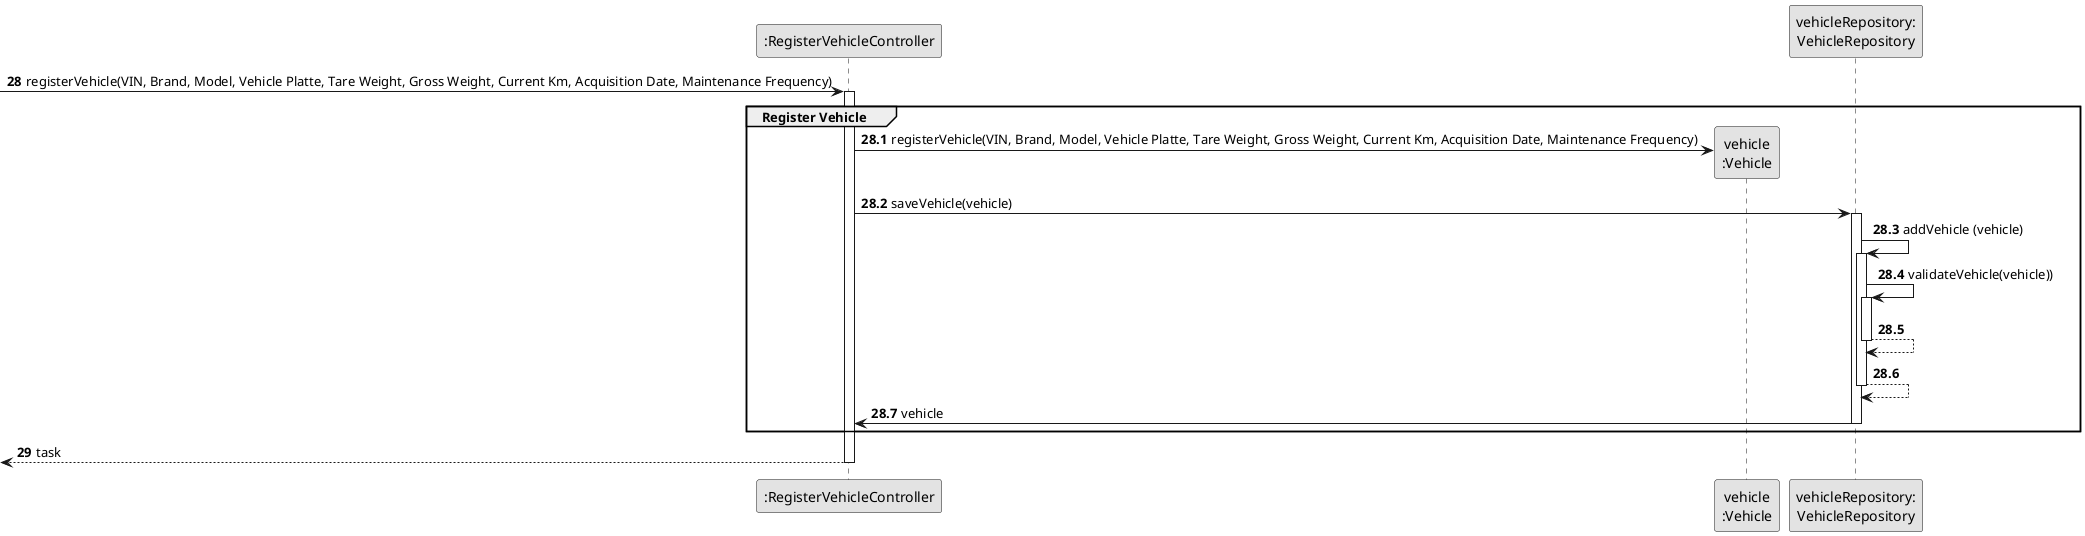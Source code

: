 @startuml
skinparam monochrome true
skinparam packageStyle rectangle
skinparam shadowing false

participant ":RegisterVehicleController" as CTRL
participant "vehicle\n:Vehicle" as VEI
participant "vehicleRepository:\nVehicleRepository" as VehicleRepository

autonumber 28
-> CTRL : registerVehicle(VIN, Brand, Model, Vehicle Platte, Tare Weight, Gross Weight, Current Km, Acquisition Date, Maintenance Frequency)

autonumber 28.1
activate CTRL
    group Register Vehicle

        CTRL -> VEI**: registerVehicle(VIN, Brand, Model, Vehicle Platte, Tare Weight, Gross Weight, Current Km, Acquisition Date, Maintenance Frequency)

            CTRL -> VehicleRepository : saveVehicle(vehicle)
            activate VehicleRepository

                VehicleRepository -> VehicleRepository: addVehicle (vehicle)
                activate VehicleRepository

                VehicleRepository -> VehicleRepository: validateVehicle(vehicle))
                activate VehicleRepository

                VehicleRepository --> VehicleRepository
                deactivate VehicleRepository

                VehicleRepository --> VehicleRepository
                deactivate VehicleRepository

            VehicleRepository -> CTRL: vehicle
            deactivate VehicleRepository

    end

    autonumber 29
    <-- CTRL : task
deactivate CTRL


@enduml